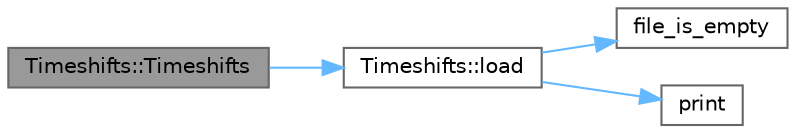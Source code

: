 digraph "Timeshifts::Timeshifts"
{
 // LATEX_PDF_SIZE
  bgcolor="transparent";
  edge [fontname=Helvetica,fontsize=10,labelfontname=Helvetica,labelfontsize=10];
  node [fontname=Helvetica,fontsize=10,shape=box,height=0.2,width=0.4];
  rankdir="LR";
  Node1 [id="Node000001",label="Timeshifts::Timeshifts",height=0.2,width=0.4,color="gray40", fillcolor="grey60", style="filled", fontcolor="black",tooltip="Call the Timeshifts::load() method to load the timeshifts from a .dT file."];
  Node1 -> Node2 [id="edge1_Node000001_Node000002",color="steelblue1",style="solid",tooltip=" "];
  Node2 [id="Node000002",label="Timeshifts::load",height=0.2,width=0.4,color="grey40", fillcolor="white", style="filled",URL="$class_timeshifts.html#a28163efe8d487669cf50d5f6e1060d71",tooltip="Use this method to load timeshifts from a .dT file."];
  Node2 -> Node3 [id="edge2_Node000002_Node000003",color="steelblue1",style="solid",tooltip=" "];
  Node3 [id="Node000003",label="file_is_empty",height=0.2,width=0.4,color="grey40", fillcolor="white", style="filled",URL="$files__functions_8hpp.html#afd584978228fac5fae283c12837378dd",tooltip=" "];
  Node2 -> Node4 [id="edge3_Node000002_Node000004",color="steelblue1",style="solid",tooltip=" "];
  Node4 [id="Node000004",label="print",height=0.2,width=0.4,color="grey40", fillcolor="white", style="filled",URL="$print_8hpp.html#aaa2383e8fc7f8fa546f4376e1dd4c9b7",tooltip=" "];
}
